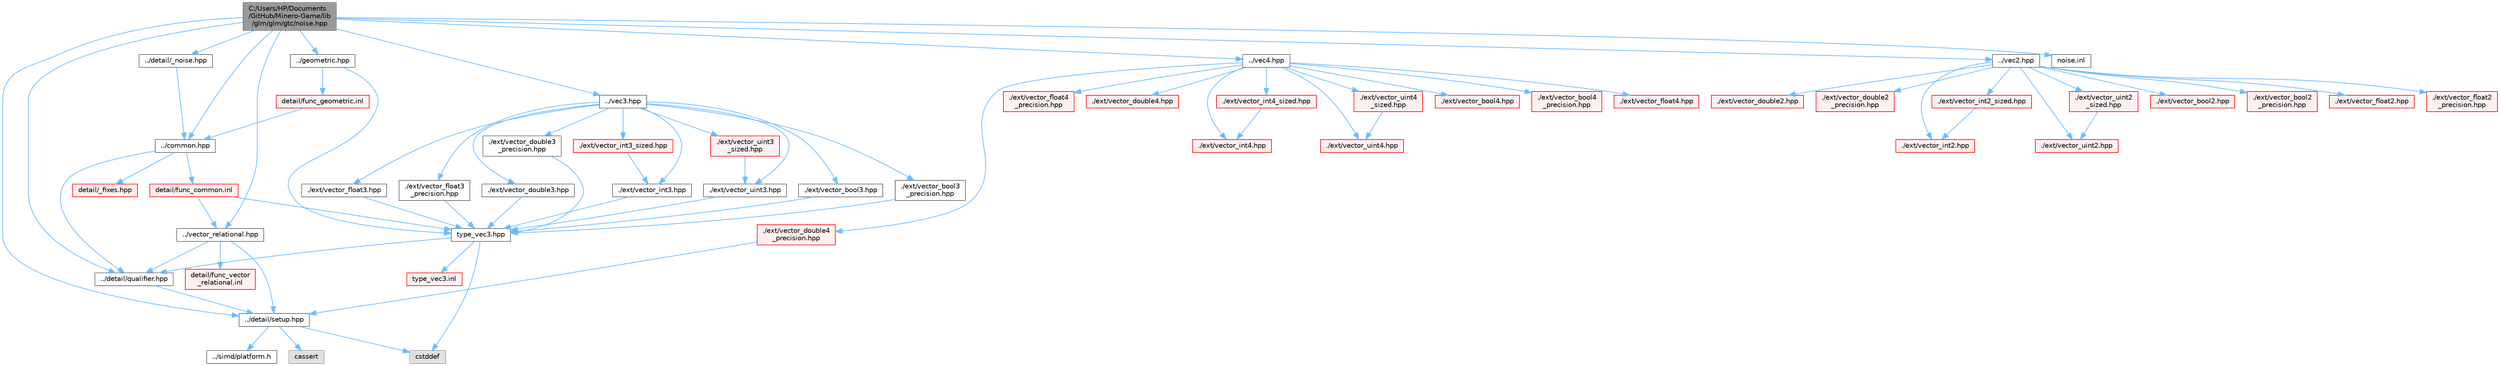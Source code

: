 digraph "C:/Users/HP/Documents/GitHub/Minero-Game/lib/glm/glm/gtc/noise.hpp"
{
 // LATEX_PDF_SIZE
  bgcolor="transparent";
  edge [fontname=Helvetica,fontsize=10,labelfontname=Helvetica,labelfontsize=10];
  node [fontname=Helvetica,fontsize=10,shape=box,height=0.2,width=0.4];
  Node1 [id="Node000001",label="C:/Users/HP/Documents\l/GitHub/Minero-Game/lib\l/glm/glm/gtc/noise.hpp",height=0.2,width=0.4,color="gray40", fillcolor="grey60", style="filled", fontcolor="black",tooltip=" "];
  Node1 -> Node2 [id="edge149_Node000001_Node000002",color="steelblue1",style="solid",tooltip=" "];
  Node2 [id="Node000002",label="../detail/setup.hpp",height=0.2,width=0.4,color="grey40", fillcolor="white", style="filled",URL="$lib_2glm_2glm_2detail_2setup_8hpp.html",tooltip=" "];
  Node2 -> Node3 [id="edge150_Node000002_Node000003",color="steelblue1",style="solid",tooltip=" "];
  Node3 [id="Node000003",label="cassert",height=0.2,width=0.4,color="grey60", fillcolor="#E0E0E0", style="filled",tooltip=" "];
  Node2 -> Node4 [id="edge151_Node000002_Node000004",color="steelblue1",style="solid",tooltip=" "];
  Node4 [id="Node000004",label="cstddef",height=0.2,width=0.4,color="grey60", fillcolor="#E0E0E0", style="filled",tooltip=" "];
  Node2 -> Node5 [id="edge152_Node000002_Node000005",color="steelblue1",style="solid",tooltip=" "];
  Node5 [id="Node000005",label="../simd/platform.h",height=0.2,width=0.4,color="grey40", fillcolor="white", style="filled",URL="$lib_2glm_2glm_2simd_2platform_8h.html",tooltip=" "];
  Node1 -> Node6 [id="edge153_Node000001_Node000006",color="steelblue1",style="solid",tooltip=" "];
  Node6 [id="Node000006",label="../detail/qualifier.hpp",height=0.2,width=0.4,color="grey40", fillcolor="white", style="filled",URL="$lib_2glm_2glm_2detail_2qualifier_8hpp.html",tooltip=" "];
  Node6 -> Node2 [id="edge154_Node000006_Node000002",color="steelblue1",style="solid",tooltip=" "];
  Node1 -> Node7 [id="edge155_Node000001_Node000007",color="steelblue1",style="solid",tooltip=" "];
  Node7 [id="Node000007",label="../detail/_noise.hpp",height=0.2,width=0.4,color="grey40", fillcolor="white", style="filled",URL="$lib_2glm_2glm_2detail_2__noise_8hpp.html",tooltip=" "];
  Node7 -> Node8 [id="edge156_Node000007_Node000008",color="steelblue1",style="solid",tooltip=" "];
  Node8 [id="Node000008",label="../common.hpp",height=0.2,width=0.4,color="grey40", fillcolor="white", style="filled",URL="$lib_2glm_2glm_2common_8hpp.html",tooltip=" "];
  Node8 -> Node6 [id="edge157_Node000008_Node000006",color="steelblue1",style="solid",tooltip=" "];
  Node8 -> Node9 [id="edge158_Node000008_Node000009",color="steelblue1",style="solid",tooltip=" "];
  Node9 [id="Node000009",label="detail/_fixes.hpp",height=0.2,width=0.4,color="red", fillcolor="#FFF0F0", style="filled",URL="$lib_2glm_2glm_2detail_2__fixes_8hpp.html",tooltip=" "];
  Node8 -> Node11 [id="edge159_Node000008_Node000011",color="steelblue1",style="solid",tooltip=" "];
  Node11 [id="Node000011",label="detail/func_common.inl",height=0.2,width=0.4,color="red", fillcolor="#FFF0F0", style="filled",URL="$lib_2glm_2glm_2detail_2func__common_8inl.html",tooltip=" "];
  Node11 -> Node12 [id="edge160_Node000011_Node000012",color="steelblue1",style="solid",tooltip=" "];
  Node12 [id="Node000012",label="../vector_relational.hpp",height=0.2,width=0.4,color="grey40", fillcolor="white", style="filled",URL="$lib_2glm_2glm_2vector__relational_8hpp.html",tooltip=" "];
  Node12 -> Node6 [id="edge161_Node000012_Node000006",color="steelblue1",style="solid",tooltip=" "];
  Node12 -> Node2 [id="edge162_Node000012_Node000002",color="steelblue1",style="solid",tooltip=" "];
  Node12 -> Node13 [id="edge163_Node000012_Node000013",color="steelblue1",style="solid",tooltip=" "];
  Node13 [id="Node000013",label="detail/func_vector\l_relational.inl",height=0.2,width=0.4,color="red", fillcolor="#FFF0F0", style="filled",URL="$lib_2glm_2glm_2detail_2func__vector__relational_8inl.html",tooltip=" "];
  Node11 -> Node22 [id="edge164_Node000011_Node000022",color="steelblue1",style="solid",tooltip=" "];
  Node22 [id="Node000022",label="type_vec3.hpp",height=0.2,width=0.4,color="grey40", fillcolor="white", style="filled",URL="$lib_2glm_2glm_2detail_2type__vec3_8hpp.html",tooltip=" "];
  Node22 -> Node6 [id="edge165_Node000022_Node000006",color="steelblue1",style="solid",tooltip=" "];
  Node22 -> Node4 [id="edge166_Node000022_Node000004",color="steelblue1",style="solid",tooltip=" "];
  Node22 -> Node23 [id="edge167_Node000022_Node000023",color="steelblue1",style="solid",tooltip=" "];
  Node23 [id="Node000023",label="type_vec3.inl",height=0.2,width=0.4,color="red", fillcolor="#FFF0F0", style="filled",URL="$lib_2glm_2glm_2detail_2type__vec3_8inl.html",tooltip=" "];
  Node1 -> Node27 [id="edge168_Node000001_Node000027",color="steelblue1",style="solid",tooltip=" "];
  Node27 [id="Node000027",label="../geometric.hpp",height=0.2,width=0.4,color="grey40", fillcolor="white", style="filled",URL="$lib_2glm_2glm_2geometric_8hpp.html",tooltip=" "];
  Node27 -> Node22 [id="edge169_Node000027_Node000022",color="steelblue1",style="solid",tooltip=" "];
  Node27 -> Node28 [id="edge170_Node000027_Node000028",color="steelblue1",style="solid",tooltip=" "];
  Node28 [id="Node000028",label="detail/func_geometric.inl",height=0.2,width=0.4,color="red", fillcolor="#FFF0F0", style="filled",URL="$lib_2glm_2glm_2detail_2func__geometric_8inl.html",tooltip=" "];
  Node28 -> Node8 [id="edge171_Node000028_Node000008",color="steelblue1",style="solid",tooltip=" "];
  Node1 -> Node8 [id="edge172_Node000001_Node000008",color="steelblue1",style="solid",tooltip=" "];
  Node1 -> Node12 [id="edge173_Node000001_Node000012",color="steelblue1",style="solid",tooltip=" "];
  Node1 -> Node31 [id="edge174_Node000001_Node000031",color="steelblue1",style="solid",tooltip=" "];
  Node31 [id="Node000031",label="../vec2.hpp",height=0.2,width=0.4,color="grey40", fillcolor="white", style="filled",URL="$lib_2glm_2glm_2vec2_8hpp.html",tooltip=" "];
  Node31 -> Node32 [id="edge175_Node000031_Node000032",color="steelblue1",style="solid",tooltip=" "];
  Node32 [id="Node000032",label="./ext/vector_bool2.hpp",height=0.2,width=0.4,color="red", fillcolor="#FFF0F0", style="filled",URL="$lib_2glm_2glm_2ext_2vector__bool2_8hpp.html",tooltip=" "];
  Node31 -> Node33 [id="edge176_Node000031_Node000033",color="steelblue1",style="solid",tooltip=" "];
  Node33 [id="Node000033",label="./ext/vector_bool2\l_precision.hpp",height=0.2,width=0.4,color="red", fillcolor="#FFF0F0", style="filled",URL="$lib_2glm_2glm_2ext_2vector__bool2__precision_8hpp.html",tooltip=" "];
  Node31 -> Node34 [id="edge177_Node000031_Node000034",color="steelblue1",style="solid",tooltip=" "];
  Node34 [id="Node000034",label="./ext/vector_float2.hpp",height=0.2,width=0.4,color="red", fillcolor="#FFF0F0", style="filled",URL="$lib_2glm_2glm_2ext_2vector__float2_8hpp.html",tooltip=" "];
  Node31 -> Node35 [id="edge178_Node000031_Node000035",color="steelblue1",style="solid",tooltip=" "];
  Node35 [id="Node000035",label="./ext/vector_float2\l_precision.hpp",height=0.2,width=0.4,color="red", fillcolor="#FFF0F0", style="filled",URL="$lib_2glm_2glm_2ext_2vector__float2__precision_8hpp.html",tooltip=" "];
  Node31 -> Node36 [id="edge179_Node000031_Node000036",color="steelblue1",style="solid",tooltip=" "];
  Node36 [id="Node000036",label="./ext/vector_double2.hpp",height=0.2,width=0.4,color="red", fillcolor="#FFF0F0", style="filled",URL="$lib_2glm_2glm_2ext_2vector__double2_8hpp.html",tooltip=" "];
  Node31 -> Node37 [id="edge180_Node000031_Node000037",color="steelblue1",style="solid",tooltip=" "];
  Node37 [id="Node000037",label="./ext/vector_double2\l_precision.hpp",height=0.2,width=0.4,color="red", fillcolor="#FFF0F0", style="filled",URL="$lib_2glm_2glm_2ext_2vector__double2__precision_8hpp.html",tooltip=" "];
  Node31 -> Node38 [id="edge181_Node000031_Node000038",color="steelblue1",style="solid",tooltip=" "];
  Node38 [id="Node000038",label="./ext/vector_int2.hpp",height=0.2,width=0.4,color="red", fillcolor="#FFF0F0", style="filled",URL="$lib_2glm_2glm_2ext_2vector__int2_8hpp.html",tooltip=" "];
  Node31 -> Node39 [id="edge182_Node000031_Node000039",color="steelblue1",style="solid",tooltip=" "];
  Node39 [id="Node000039",label="./ext/vector_int2_sized.hpp",height=0.2,width=0.4,color="red", fillcolor="#FFF0F0", style="filled",URL="$lib_2glm_2glm_2ext_2vector__int2__sized_8hpp.html",tooltip=" "];
  Node39 -> Node38 [id="edge183_Node000039_Node000038",color="steelblue1",style="solid",tooltip=" "];
  Node31 -> Node41 [id="edge184_Node000031_Node000041",color="steelblue1",style="solid",tooltip=" "];
  Node41 [id="Node000041",label="./ext/vector_uint2.hpp",height=0.2,width=0.4,color="red", fillcolor="#FFF0F0", style="filled",URL="$lib_2glm_2glm_2ext_2vector__uint2_8hpp.html",tooltip=" "];
  Node31 -> Node42 [id="edge185_Node000031_Node000042",color="steelblue1",style="solid",tooltip=" "];
  Node42 [id="Node000042",label="./ext/vector_uint2\l_sized.hpp",height=0.2,width=0.4,color="red", fillcolor="#FFF0F0", style="filled",URL="$lib_2glm_2glm_2ext_2vector__uint2__sized_8hpp.html",tooltip=" "];
  Node42 -> Node41 [id="edge186_Node000042_Node000041",color="steelblue1",style="solid",tooltip=" "];
  Node1 -> Node44 [id="edge187_Node000001_Node000044",color="steelblue1",style="solid",tooltip=" "];
  Node44 [id="Node000044",label="../vec3.hpp",height=0.2,width=0.4,color="grey40", fillcolor="white", style="filled",URL="$lib_2glm_2glm_2vec3_8hpp.html",tooltip=" "];
  Node44 -> Node45 [id="edge188_Node000044_Node000045",color="steelblue1",style="solid",tooltip=" "];
  Node45 [id="Node000045",label="./ext/vector_bool3.hpp",height=0.2,width=0.4,color="grey40", fillcolor="white", style="filled",URL="$lib_2glm_2glm_2ext_2vector__bool3_8hpp.html",tooltip=" "];
  Node45 -> Node22 [id="edge189_Node000045_Node000022",color="steelblue1",style="solid",tooltip=" "];
  Node44 -> Node46 [id="edge190_Node000044_Node000046",color="steelblue1",style="solid",tooltip=" "];
  Node46 [id="Node000046",label="./ext/vector_bool3\l_precision.hpp",height=0.2,width=0.4,color="grey40", fillcolor="white", style="filled",URL="$lib_2glm_2glm_2ext_2vector__bool3__precision_8hpp.html",tooltip=" "];
  Node46 -> Node22 [id="edge191_Node000046_Node000022",color="steelblue1",style="solid",tooltip=" "];
  Node44 -> Node47 [id="edge192_Node000044_Node000047",color="steelblue1",style="solid",tooltip=" "];
  Node47 [id="Node000047",label="./ext/vector_float3.hpp",height=0.2,width=0.4,color="grey40", fillcolor="white", style="filled",URL="$lib_2glm_2glm_2ext_2vector__float3_8hpp.html",tooltip=" "];
  Node47 -> Node22 [id="edge193_Node000047_Node000022",color="steelblue1",style="solid",tooltip=" "];
  Node44 -> Node48 [id="edge194_Node000044_Node000048",color="steelblue1",style="solid",tooltip=" "];
  Node48 [id="Node000048",label="./ext/vector_float3\l_precision.hpp",height=0.2,width=0.4,color="grey40", fillcolor="white", style="filled",URL="$lib_2glm_2glm_2ext_2vector__float3__precision_8hpp.html",tooltip=" "];
  Node48 -> Node22 [id="edge195_Node000048_Node000022",color="steelblue1",style="solid",tooltip=" "];
  Node44 -> Node49 [id="edge196_Node000044_Node000049",color="steelblue1",style="solid",tooltip=" "];
  Node49 [id="Node000049",label="./ext/vector_double3.hpp",height=0.2,width=0.4,color="grey40", fillcolor="white", style="filled",URL="$lib_2glm_2glm_2ext_2vector__double3_8hpp.html",tooltip=" "];
  Node49 -> Node22 [id="edge197_Node000049_Node000022",color="steelblue1",style="solid",tooltip=" "];
  Node44 -> Node50 [id="edge198_Node000044_Node000050",color="steelblue1",style="solid",tooltip=" "];
  Node50 [id="Node000050",label="./ext/vector_double3\l_precision.hpp",height=0.2,width=0.4,color="grey40", fillcolor="white", style="filled",URL="$lib_2glm_2glm_2ext_2vector__double3__precision_8hpp.html",tooltip=" "];
  Node50 -> Node22 [id="edge199_Node000050_Node000022",color="steelblue1",style="solid",tooltip=" "];
  Node44 -> Node51 [id="edge200_Node000044_Node000051",color="steelblue1",style="solid",tooltip=" "];
  Node51 [id="Node000051",label="./ext/vector_int3.hpp",height=0.2,width=0.4,color="grey40", fillcolor="white", style="filled",URL="$lib_2glm_2glm_2ext_2vector__int3_8hpp.html",tooltip=" "];
  Node51 -> Node22 [id="edge201_Node000051_Node000022",color="steelblue1",style="solid",tooltip=" "];
  Node44 -> Node52 [id="edge202_Node000044_Node000052",color="steelblue1",style="solid",tooltip=" "];
  Node52 [id="Node000052",label="./ext/vector_int3_sized.hpp",height=0.2,width=0.4,color="red", fillcolor="#FFF0F0", style="filled",URL="$lib_2glm_2glm_2ext_2vector__int3__sized_8hpp.html",tooltip=" "];
  Node52 -> Node51 [id="edge203_Node000052_Node000051",color="steelblue1",style="solid",tooltip=" "];
  Node44 -> Node53 [id="edge204_Node000044_Node000053",color="steelblue1",style="solid",tooltip=" "];
  Node53 [id="Node000053",label="./ext/vector_uint3.hpp",height=0.2,width=0.4,color="grey40", fillcolor="white", style="filled",URL="$lib_2glm_2glm_2ext_2vector__uint3_8hpp.html",tooltip=" "];
  Node53 -> Node22 [id="edge205_Node000053_Node000022",color="steelblue1",style="solid",tooltip=" "];
  Node44 -> Node54 [id="edge206_Node000044_Node000054",color="steelblue1",style="solid",tooltip=" "];
  Node54 [id="Node000054",label="./ext/vector_uint3\l_sized.hpp",height=0.2,width=0.4,color="red", fillcolor="#FFF0F0", style="filled",URL="$lib_2glm_2glm_2ext_2vector__uint3__sized_8hpp.html",tooltip=" "];
  Node54 -> Node53 [id="edge207_Node000054_Node000053",color="steelblue1",style="solid",tooltip=" "];
  Node1 -> Node55 [id="edge208_Node000001_Node000055",color="steelblue1",style="solid",tooltip=" "];
  Node55 [id="Node000055",label="../vec4.hpp",height=0.2,width=0.4,color="grey40", fillcolor="white", style="filled",URL="$lib_2glm_2glm_2vec4_8hpp.html",tooltip=" "];
  Node55 -> Node56 [id="edge209_Node000055_Node000056",color="steelblue1",style="solid",tooltip=" "];
  Node56 [id="Node000056",label="./ext/vector_bool4.hpp",height=0.2,width=0.4,color="red", fillcolor="#FFF0F0", style="filled",URL="$lib_2glm_2glm_2ext_2vector__bool4_8hpp.html",tooltip=" "];
  Node55 -> Node57 [id="edge210_Node000055_Node000057",color="steelblue1",style="solid",tooltip=" "];
  Node57 [id="Node000057",label="./ext/vector_bool4\l_precision.hpp",height=0.2,width=0.4,color="red", fillcolor="#FFF0F0", style="filled",URL="$lib_2glm_2glm_2ext_2vector__bool4__precision_8hpp.html",tooltip=" "];
  Node55 -> Node58 [id="edge211_Node000055_Node000058",color="steelblue1",style="solid",tooltip=" "];
  Node58 [id="Node000058",label="./ext/vector_float4.hpp",height=0.2,width=0.4,color="red", fillcolor="#FFF0F0", style="filled",URL="$lib_2glm_2glm_2ext_2vector__float4_8hpp.html",tooltip=" "];
  Node55 -> Node59 [id="edge212_Node000055_Node000059",color="steelblue1",style="solid",tooltip=" "];
  Node59 [id="Node000059",label="./ext/vector_float4\l_precision.hpp",height=0.2,width=0.4,color="red", fillcolor="#FFF0F0", style="filled",URL="$lib_2glm_2glm_2ext_2vector__float4__precision_8hpp.html",tooltip=" "];
  Node55 -> Node60 [id="edge213_Node000055_Node000060",color="steelblue1",style="solid",tooltip=" "];
  Node60 [id="Node000060",label="./ext/vector_double4.hpp",height=0.2,width=0.4,color="red", fillcolor="#FFF0F0", style="filled",URL="$lib_2glm_2glm_2ext_2vector__double4_8hpp.html",tooltip=" "];
  Node55 -> Node61 [id="edge214_Node000055_Node000061",color="steelblue1",style="solid",tooltip=" "];
  Node61 [id="Node000061",label="./ext/vector_double4\l_precision.hpp",height=0.2,width=0.4,color="red", fillcolor="#FFF0F0", style="filled",URL="$lib_2glm_2glm_2ext_2vector__double4__precision_8hpp.html",tooltip=" "];
  Node61 -> Node2 [id="edge215_Node000061_Node000002",color="steelblue1",style="solid",tooltip=" "];
  Node55 -> Node62 [id="edge216_Node000055_Node000062",color="steelblue1",style="solid",tooltip=" "];
  Node62 [id="Node000062",label="./ext/vector_int4.hpp",height=0.2,width=0.4,color="red", fillcolor="#FFF0F0", style="filled",URL="$lib_2glm_2glm_2ext_2vector__int4_8hpp.html",tooltip=" "];
  Node55 -> Node63 [id="edge217_Node000055_Node000063",color="steelblue1",style="solid",tooltip=" "];
  Node63 [id="Node000063",label="./ext/vector_int4_sized.hpp",height=0.2,width=0.4,color="red", fillcolor="#FFF0F0", style="filled",URL="$lib_2glm_2glm_2ext_2vector__int4__sized_8hpp.html",tooltip=" "];
  Node63 -> Node62 [id="edge218_Node000063_Node000062",color="steelblue1",style="solid",tooltip=" "];
  Node55 -> Node64 [id="edge219_Node000055_Node000064",color="steelblue1",style="solid",tooltip=" "];
  Node64 [id="Node000064",label="./ext/vector_uint4.hpp",height=0.2,width=0.4,color="red", fillcolor="#FFF0F0", style="filled",URL="$lib_2glm_2glm_2ext_2vector__uint4_8hpp.html",tooltip=" "];
  Node55 -> Node65 [id="edge220_Node000055_Node000065",color="steelblue1",style="solid",tooltip=" "];
  Node65 [id="Node000065",label="./ext/vector_uint4\l_sized.hpp",height=0.2,width=0.4,color="red", fillcolor="#FFF0F0", style="filled",URL="$lib_2glm_2glm_2ext_2vector__uint4__sized_8hpp.html",tooltip=" "];
  Node65 -> Node64 [id="edge221_Node000065_Node000064",color="steelblue1",style="solid",tooltip=" "];
  Node1 -> Node66 [id="edge222_Node000001_Node000066",color="steelblue1",style="solid",tooltip=" "];
  Node66 [id="Node000066",label="noise.inl",height=0.2,width=0.4,color="grey40", fillcolor="white", style="filled",URL="$lib_2glm_2glm_2gtc_2noise_8inl.html",tooltip=" "];
}
